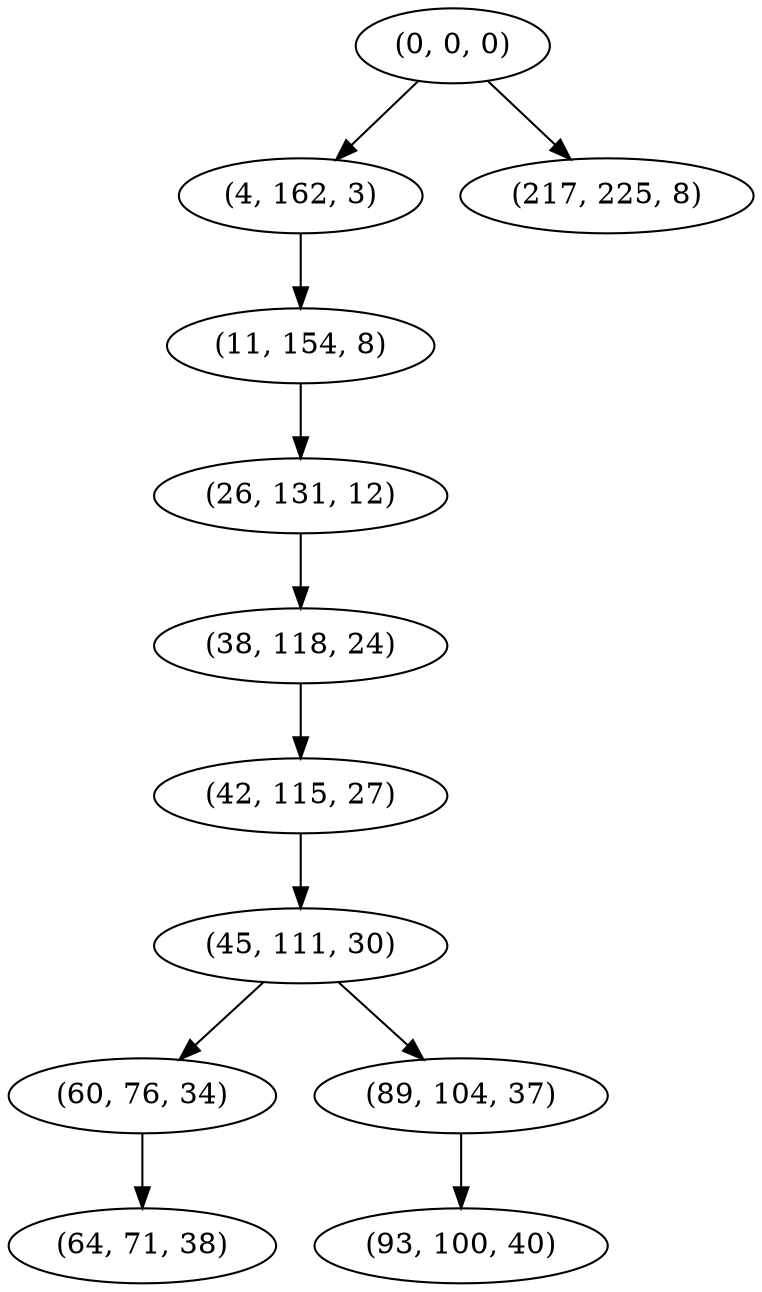 digraph tree {
    "(0, 0, 0)";
    "(4, 162, 3)";
    "(11, 154, 8)";
    "(26, 131, 12)";
    "(38, 118, 24)";
    "(42, 115, 27)";
    "(45, 111, 30)";
    "(60, 76, 34)";
    "(64, 71, 38)";
    "(89, 104, 37)";
    "(93, 100, 40)";
    "(217, 225, 8)";
    "(0, 0, 0)" -> "(4, 162, 3)";
    "(0, 0, 0)" -> "(217, 225, 8)";
    "(4, 162, 3)" -> "(11, 154, 8)";
    "(11, 154, 8)" -> "(26, 131, 12)";
    "(26, 131, 12)" -> "(38, 118, 24)";
    "(38, 118, 24)" -> "(42, 115, 27)";
    "(42, 115, 27)" -> "(45, 111, 30)";
    "(45, 111, 30)" -> "(60, 76, 34)";
    "(45, 111, 30)" -> "(89, 104, 37)";
    "(60, 76, 34)" -> "(64, 71, 38)";
    "(89, 104, 37)" -> "(93, 100, 40)";
}
